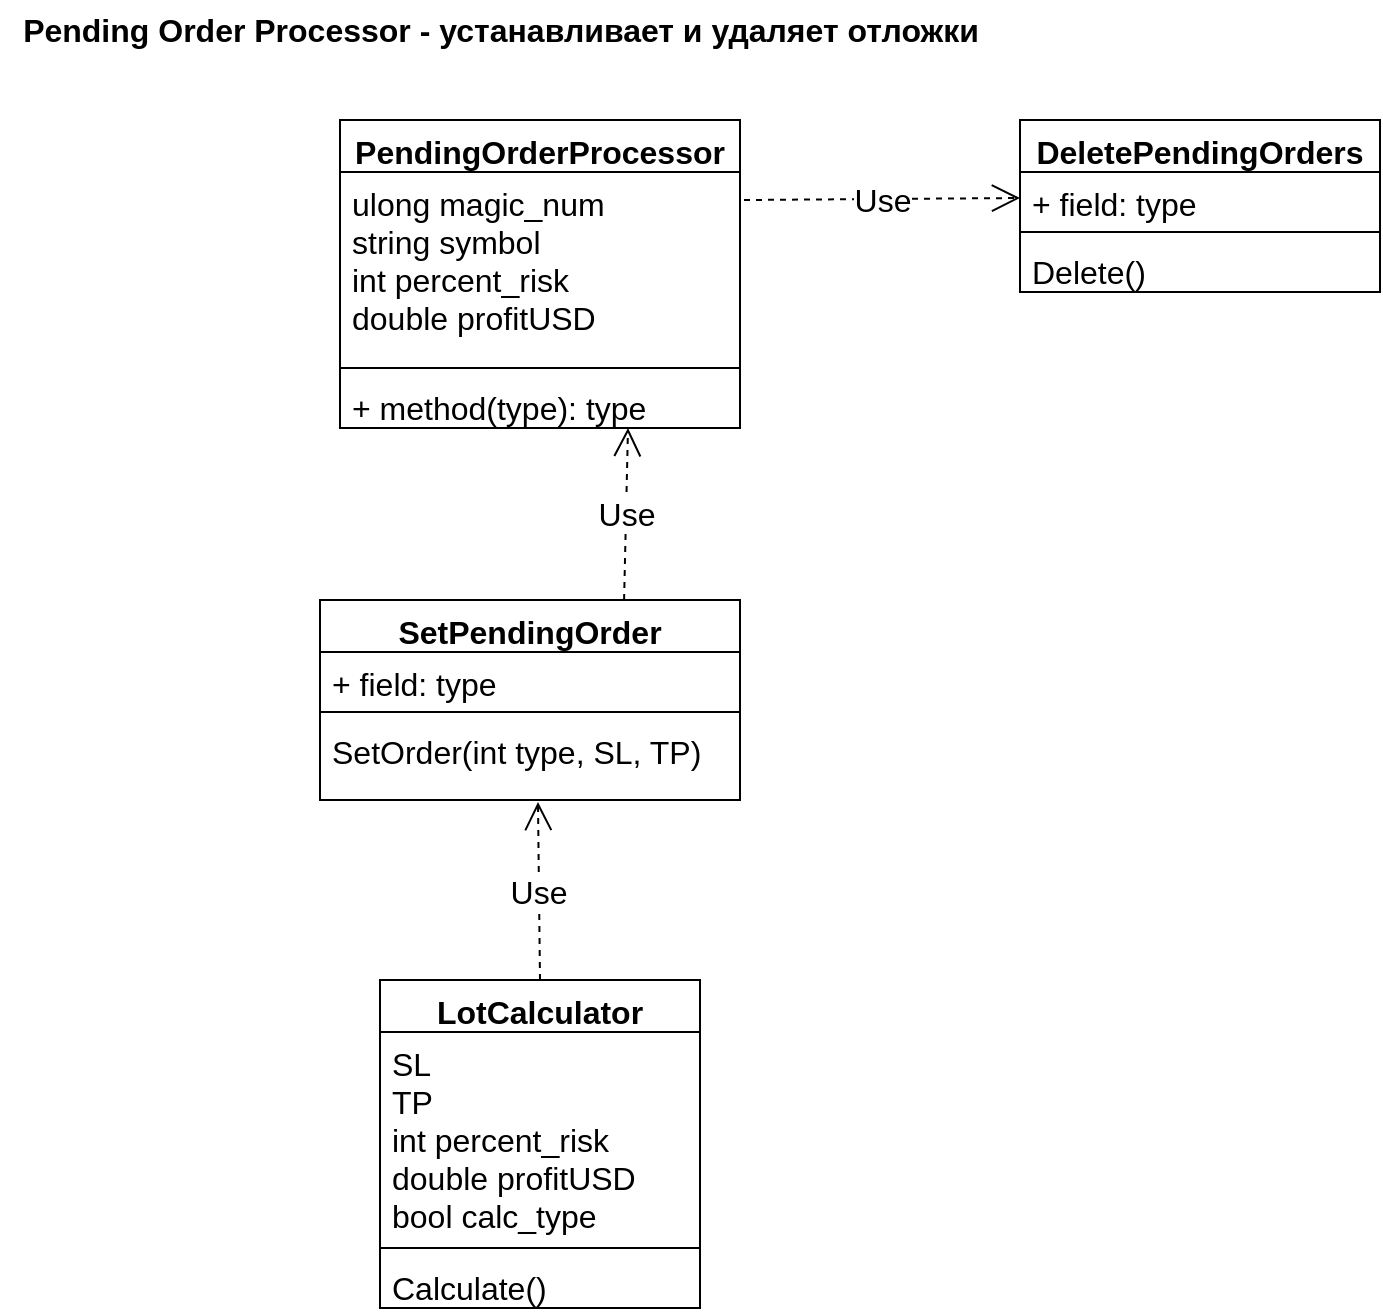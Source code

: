 <mxfile version="20.3.0" type="device"><diagram id="lfe--8pZQxHbzfAbqs0_" name="Page-1"><mxGraphModel dx="1422" dy="865" grid="1" gridSize="10" guides="1" tooltips="1" connect="1" arrows="1" fold="1" page="1" pageScale="1" pageWidth="1169" pageHeight="1654" math="0" shadow="0"><root><mxCell id="0"/><mxCell id="1" parent="0"/><mxCell id="vRsGBA4ClAeq8wFRKk4K-1" value="&lt;font style=&quot;font-size: 16px;&quot;&gt;&lt;b&gt;Pending Order Processor - устанавливает и удаляет отложки&lt;/b&gt;&lt;/font&gt;" style="text;html=1;align=center;verticalAlign=middle;resizable=0;points=[];autosize=1;strokeColor=none;fillColor=none;" vertex="1" parent="1"><mxGeometry x="260" y="20" width="500" height="30" as="geometry"/></mxCell><mxCell id="vRsGBA4ClAeq8wFRKk4K-2" value="PendingOrderProcessor" style="swimlane;fontStyle=1;align=center;verticalAlign=top;childLayout=stackLayout;horizontal=1;startSize=26;horizontalStack=0;resizeParent=1;resizeParentMax=0;resizeLast=0;collapsible=1;marginBottom=0;fontSize=16;" vertex="1" parent="1"><mxGeometry x="430" y="80" width="200" height="154" as="geometry"/></mxCell><mxCell id="vRsGBA4ClAeq8wFRKk4K-3" value="ulong magic_num&#10;string symbol&#10;int percent_risk&#10;double profitUSD" style="text;strokeColor=none;fillColor=none;align=left;verticalAlign=top;spacingLeft=4;spacingRight=4;overflow=hidden;rotatable=0;points=[[0,0.5],[1,0.5]];portConstraint=eastwest;fontSize=16;" vertex="1" parent="vRsGBA4ClAeq8wFRKk4K-2"><mxGeometry y="26" width="200" height="94" as="geometry"/></mxCell><mxCell id="vRsGBA4ClAeq8wFRKk4K-4" value="" style="line;strokeWidth=1;fillColor=none;align=left;verticalAlign=middle;spacingTop=-1;spacingLeft=3;spacingRight=3;rotatable=0;labelPosition=right;points=[];portConstraint=eastwest;strokeColor=inherit;fontSize=16;" vertex="1" parent="vRsGBA4ClAeq8wFRKk4K-2"><mxGeometry y="120" width="200" height="8" as="geometry"/></mxCell><mxCell id="vRsGBA4ClAeq8wFRKk4K-5" value="+ method(type): type" style="text;strokeColor=none;fillColor=none;align=left;verticalAlign=top;spacingLeft=4;spacingRight=4;overflow=hidden;rotatable=0;points=[[0,0.5],[1,0.5]];portConstraint=eastwest;fontSize=16;" vertex="1" parent="vRsGBA4ClAeq8wFRKk4K-2"><mxGeometry y="128" width="200" height="26" as="geometry"/></mxCell><mxCell id="vRsGBA4ClAeq8wFRKk4K-6" value="SetPendingOrder" style="swimlane;fontStyle=1;align=center;verticalAlign=top;childLayout=stackLayout;horizontal=1;startSize=26;horizontalStack=0;resizeParent=1;resizeParentMax=0;resizeLast=0;collapsible=1;marginBottom=0;fontSize=16;" vertex="1" parent="1"><mxGeometry x="420" y="320" width="210" height="100" as="geometry"/></mxCell><mxCell id="vRsGBA4ClAeq8wFRKk4K-7" value="+ field: type" style="text;strokeColor=none;fillColor=none;align=left;verticalAlign=top;spacingLeft=4;spacingRight=4;overflow=hidden;rotatable=0;points=[[0,0.5],[1,0.5]];portConstraint=eastwest;fontSize=16;" vertex="1" parent="vRsGBA4ClAeq8wFRKk4K-6"><mxGeometry y="26" width="210" height="26" as="geometry"/></mxCell><mxCell id="vRsGBA4ClAeq8wFRKk4K-8" value="" style="line;strokeWidth=1;fillColor=none;align=left;verticalAlign=middle;spacingTop=-1;spacingLeft=3;spacingRight=3;rotatable=0;labelPosition=right;points=[];portConstraint=eastwest;strokeColor=inherit;fontSize=16;" vertex="1" parent="vRsGBA4ClAeq8wFRKk4K-6"><mxGeometry y="52" width="210" height="8" as="geometry"/></mxCell><mxCell id="vRsGBA4ClAeq8wFRKk4K-9" value="SetOrder(int type, SL, TP)" style="text;strokeColor=none;fillColor=none;align=left;verticalAlign=top;spacingLeft=4;spacingRight=4;overflow=hidden;rotatable=0;points=[[0,0.5],[1,0.5]];portConstraint=eastwest;fontSize=16;" vertex="1" parent="vRsGBA4ClAeq8wFRKk4K-6"><mxGeometry y="60" width="210" height="40" as="geometry"/></mxCell><mxCell id="vRsGBA4ClAeq8wFRKk4K-10" value="Use" style="endArrow=open;endSize=12;dashed=1;html=1;rounded=0;fontSize=16;entryX=0.72;entryY=1;entryDx=0;entryDy=0;entryPerimeter=0;exitX=0.724;exitY=0;exitDx=0;exitDy=0;exitPerimeter=0;" edge="1" parent="1" source="vRsGBA4ClAeq8wFRKk4K-6" target="vRsGBA4ClAeq8wFRKk4K-5"><mxGeometry width="160" relative="1" as="geometry"><mxPoint x="574" y="310" as="sourcePoint"/><mxPoint x="770" y="320" as="targetPoint"/></mxGeometry></mxCell><mxCell id="vRsGBA4ClAeq8wFRKk4K-11" value="DeletePendingOrders" style="swimlane;fontStyle=1;align=center;verticalAlign=top;childLayout=stackLayout;horizontal=1;startSize=26;horizontalStack=0;resizeParent=1;resizeParentMax=0;resizeLast=0;collapsible=1;marginBottom=0;fontSize=16;" vertex="1" parent="1"><mxGeometry x="770" y="80" width="180" height="86" as="geometry"/></mxCell><mxCell id="vRsGBA4ClAeq8wFRKk4K-12" value="+ field: type" style="text;strokeColor=none;fillColor=none;align=left;verticalAlign=top;spacingLeft=4;spacingRight=4;overflow=hidden;rotatable=0;points=[[0,0.5],[1,0.5]];portConstraint=eastwest;fontSize=16;" vertex="1" parent="vRsGBA4ClAeq8wFRKk4K-11"><mxGeometry y="26" width="180" height="26" as="geometry"/></mxCell><mxCell id="vRsGBA4ClAeq8wFRKk4K-13" value="" style="line;strokeWidth=1;fillColor=none;align=left;verticalAlign=middle;spacingTop=-1;spacingLeft=3;spacingRight=3;rotatable=0;labelPosition=right;points=[];portConstraint=eastwest;strokeColor=inherit;fontSize=16;" vertex="1" parent="vRsGBA4ClAeq8wFRKk4K-11"><mxGeometry y="52" width="180" height="8" as="geometry"/></mxCell><mxCell id="vRsGBA4ClAeq8wFRKk4K-14" value="Delete()" style="text;strokeColor=none;fillColor=none;align=left;verticalAlign=top;spacingLeft=4;spacingRight=4;overflow=hidden;rotatable=0;points=[[0,0.5],[1,0.5]];portConstraint=eastwest;fontSize=16;" vertex="1" parent="vRsGBA4ClAeq8wFRKk4K-11"><mxGeometry y="60" width="180" height="26" as="geometry"/></mxCell><mxCell id="vRsGBA4ClAeq8wFRKk4K-15" value="Use" style="endArrow=open;endSize=12;dashed=1;html=1;rounded=0;fontSize=16;entryX=0;entryY=0.5;entryDx=0;entryDy=0;exitX=1.01;exitY=0.149;exitDx=0;exitDy=0;exitPerimeter=0;" edge="1" parent="1" source="vRsGBA4ClAeq8wFRKk4K-3" target="vRsGBA4ClAeq8wFRKk4K-12"><mxGeometry width="160" relative="1" as="geometry"><mxPoint x="610" y="320" as="sourcePoint"/><mxPoint x="770" y="320" as="targetPoint"/></mxGeometry></mxCell><mxCell id="vRsGBA4ClAeq8wFRKk4K-16" value="LotCalculator" style="swimlane;fontStyle=1;align=center;verticalAlign=top;childLayout=stackLayout;horizontal=1;startSize=26;horizontalStack=0;resizeParent=1;resizeParentMax=0;resizeLast=0;collapsible=1;marginBottom=0;fontSize=16;" vertex="1" parent="1"><mxGeometry x="450" y="510" width="160" height="164" as="geometry"/></mxCell><mxCell id="vRsGBA4ClAeq8wFRKk4K-17" value="SL&#10;TP&#10;int percent_risk&#10;double profitUSD&#10;bool calc_type " style="text;strokeColor=none;fillColor=none;align=left;verticalAlign=top;spacingLeft=4;spacingRight=4;overflow=hidden;rotatable=0;points=[[0,0.5],[1,0.5]];portConstraint=eastwest;fontSize=16;" vertex="1" parent="vRsGBA4ClAeq8wFRKk4K-16"><mxGeometry y="26" width="160" height="104" as="geometry"/></mxCell><mxCell id="vRsGBA4ClAeq8wFRKk4K-18" value="" style="line;strokeWidth=1;fillColor=none;align=left;verticalAlign=middle;spacingTop=-1;spacingLeft=3;spacingRight=3;rotatable=0;labelPosition=right;points=[];portConstraint=eastwest;strokeColor=inherit;fontSize=16;" vertex="1" parent="vRsGBA4ClAeq8wFRKk4K-16"><mxGeometry y="130" width="160" height="8" as="geometry"/></mxCell><mxCell id="vRsGBA4ClAeq8wFRKk4K-19" value="Calculate()" style="text;strokeColor=none;fillColor=none;align=left;verticalAlign=top;spacingLeft=4;spacingRight=4;overflow=hidden;rotatable=0;points=[[0,0.5],[1,0.5]];portConstraint=eastwest;fontSize=16;" vertex="1" parent="vRsGBA4ClAeq8wFRKk4K-16"><mxGeometry y="138" width="160" height="26" as="geometry"/></mxCell><mxCell id="vRsGBA4ClAeq8wFRKk4K-20" value="Use" style="endArrow=open;endSize=12;dashed=1;html=1;rounded=0;fontSize=16;entryX=0.519;entryY=1.025;entryDx=0;entryDy=0;entryPerimeter=0;exitX=0.5;exitY=0;exitDx=0;exitDy=0;" edge="1" parent="1" source="vRsGBA4ClAeq8wFRKk4K-16" target="vRsGBA4ClAeq8wFRKk4K-9"><mxGeometry width="160" relative="1" as="geometry"><mxPoint x="610" y="520" as="sourcePoint"/><mxPoint x="770" y="520" as="targetPoint"/></mxGeometry></mxCell></root></mxGraphModel></diagram></mxfile>